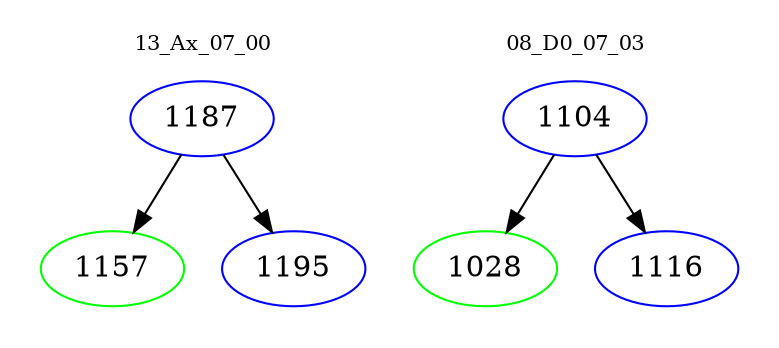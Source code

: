 digraph{
subgraph cluster_0 {
color = white
label = "13_Ax_07_00";
fontsize=10;
T0_1187 [label="1187", color="blue"]
T0_1187 -> T0_1157 [color="black"]
T0_1157 [label="1157", color="green"]
T0_1187 -> T0_1195 [color="black"]
T0_1195 [label="1195", color="blue"]
}
subgraph cluster_1 {
color = white
label = "08_D0_07_03";
fontsize=10;
T1_1104 [label="1104", color="blue"]
T1_1104 -> T1_1028 [color="black"]
T1_1028 [label="1028", color="green"]
T1_1104 -> T1_1116 [color="black"]
T1_1116 [label="1116", color="blue"]
}
}
